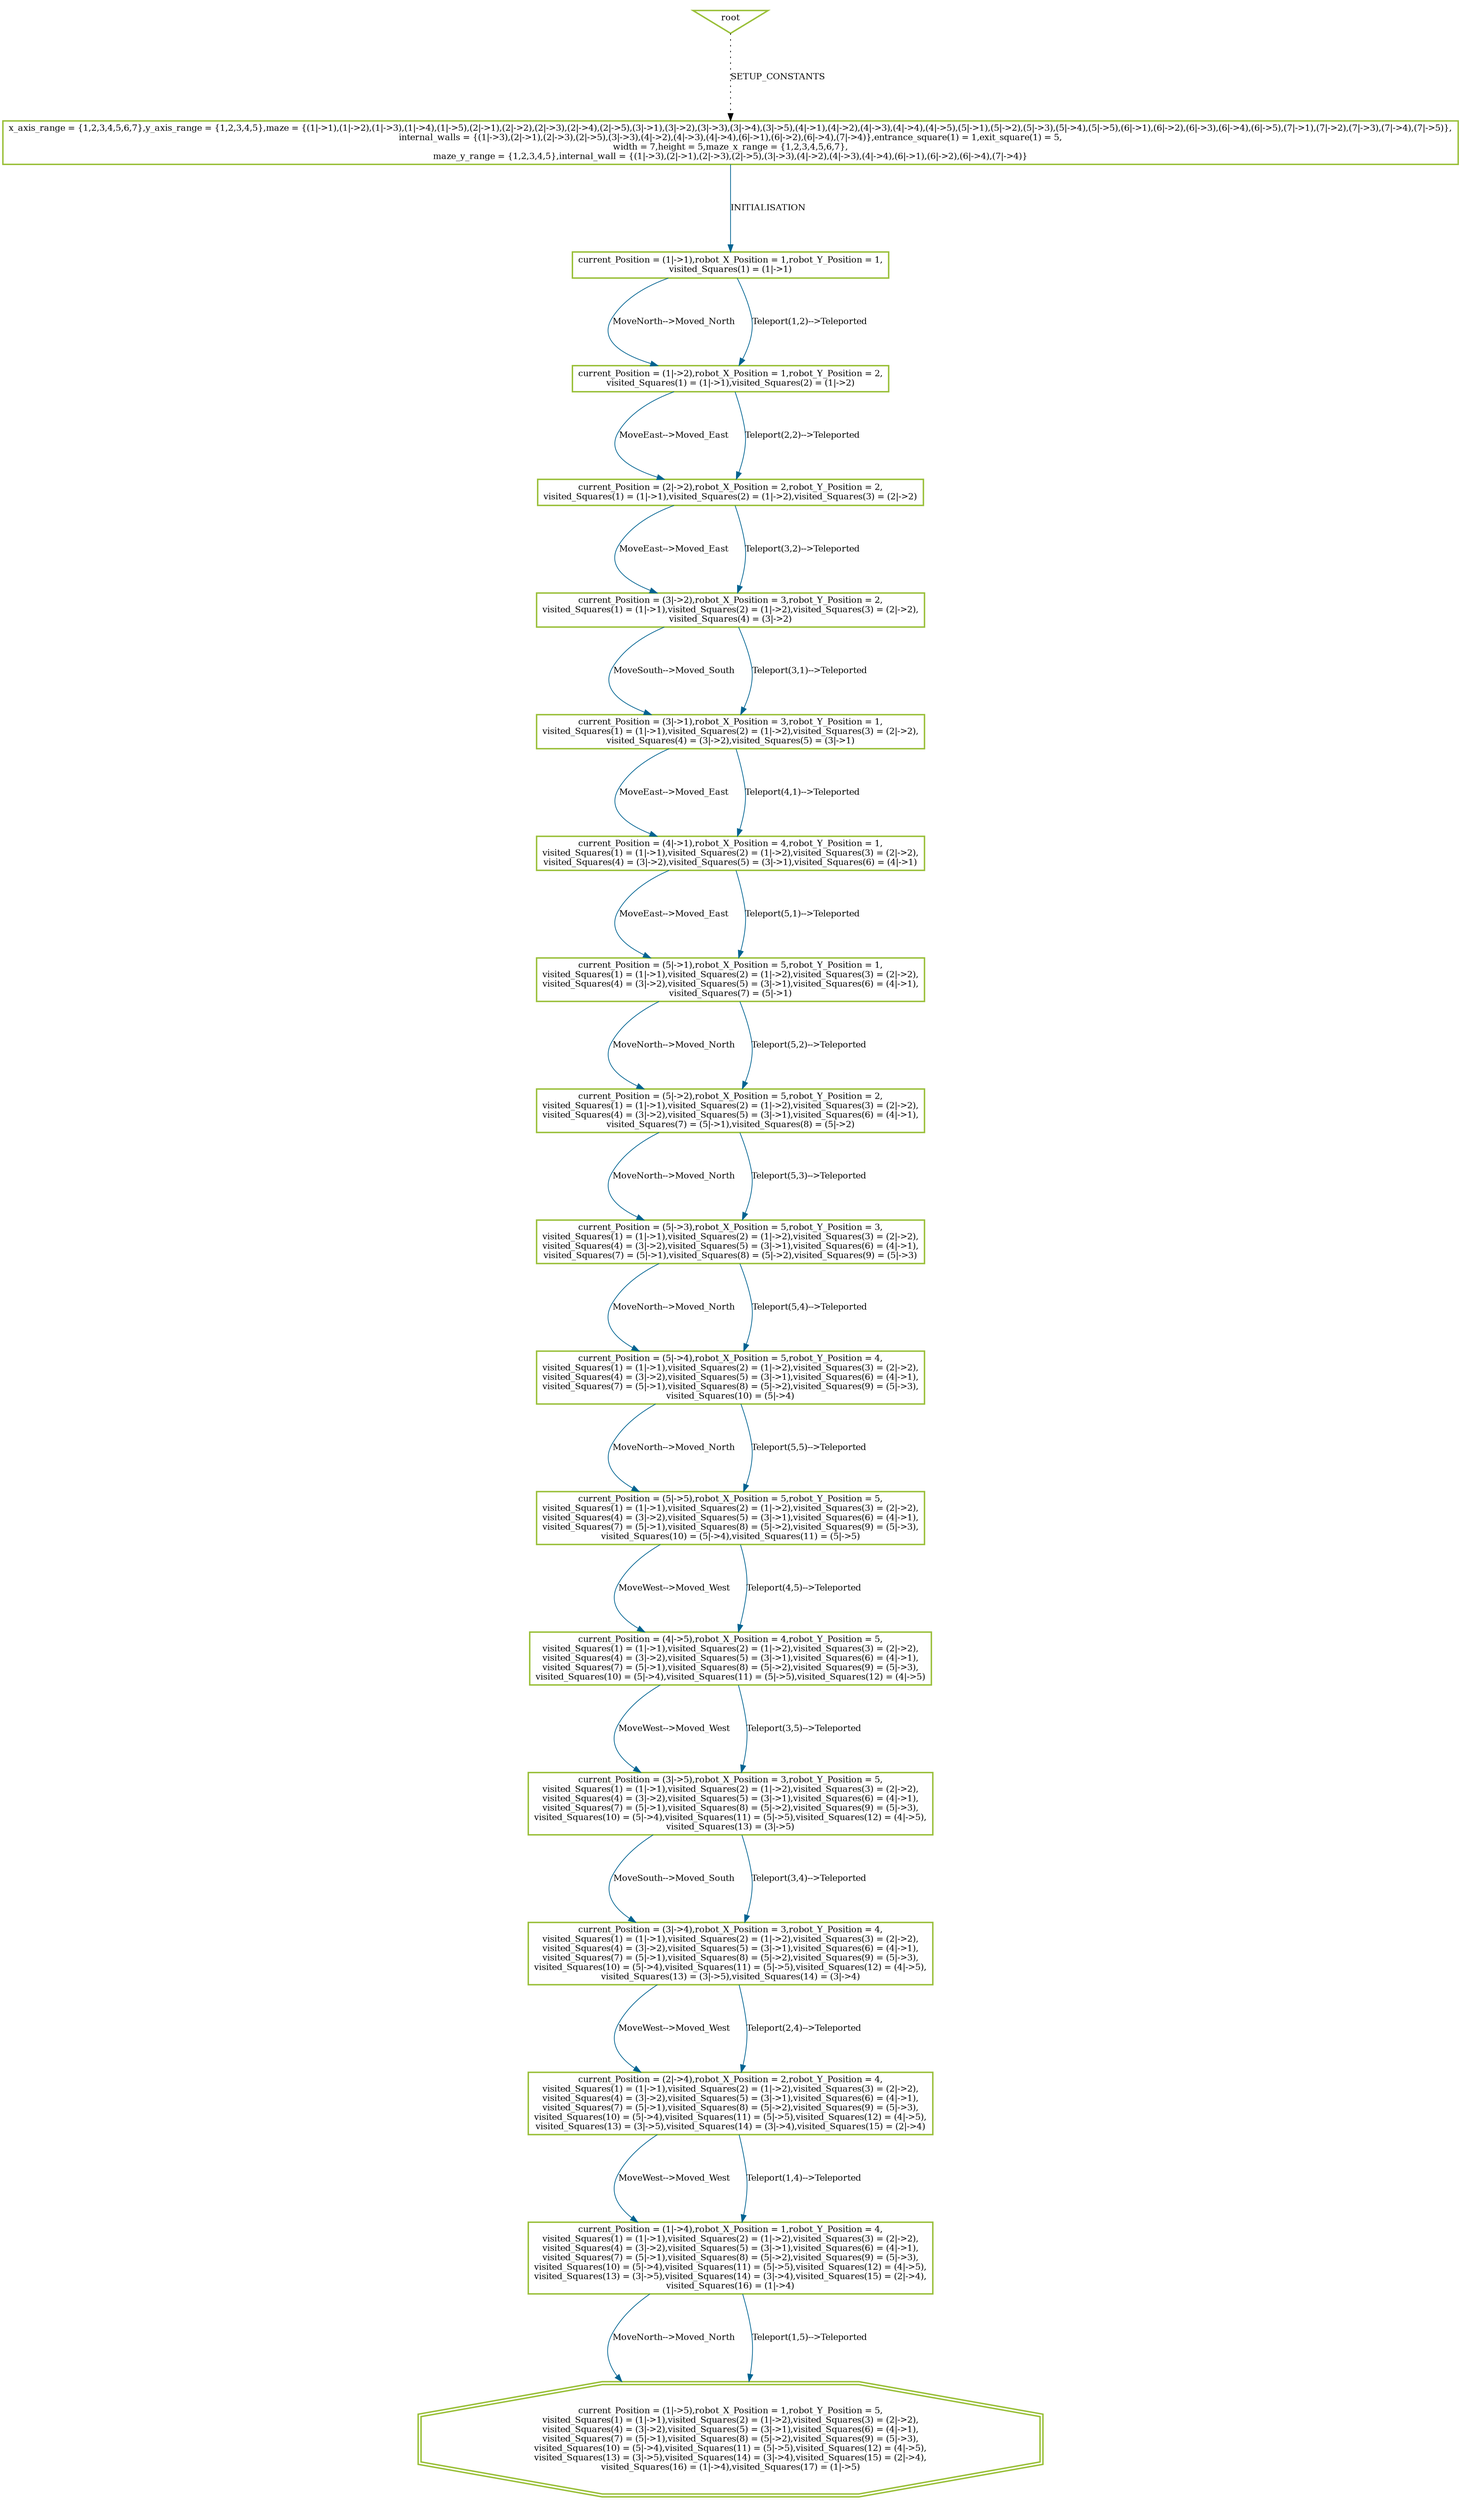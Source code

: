 digraph history {
graph [nodesep=1.5, ranksep=1.5];
0 [shape=box, color="#99BF38", fontsize=12, penwidth=2, label="x_axis_range = \{1,2,3,4,5,6,7\},y_axis_range = \{1,2,3,4,5\},maze = \{(1\|-\>1),(1\|-\>2),(1\|-\>3),(1\|-\>4),(1\|-\>5),(2\|-\>1),(2\|-\>2),(2\|-\>3),(2\|-\>4),(2\|-\>5),(3\|-\>1),(3\|-\>2),(3\|-\>3),(3\|-\>4),(3\|-\>5),(4\|-\>1),(4\|-\>2),(4\|-\>3),(4\|-\>4),(4\|-\>5),(5\|-\>1),(5\|-\>2),(5\|-\>3),(5\|-\>4),(5\|-\>5),(6\|-\>1),(6\|-\>2),(6\|-\>3),(6\|-\>4),(6\|-\>5),(7\|-\>1),(7\|-\>2),(7\|-\>3),(7\|-\>4),(7\|-\>5)\},\ninternal_walls = \{(1\|-\>3),(2\|-\>1),(2\|-\>3),(2\|-\>5),(3\|-\>3),(4\|-\>2),(4\|-\>3),(4\|-\>4),(6\|-\>1),(6\|-\>2),(6\|-\>4),(7\|-\>4)\},entrance_square(1) = 1,exit_square(1) = 5,\nwidth = 7,height = 5,maze_x_range = \{1,2,3,4,5,6,7\},\nmaze_y_range = \{1,2,3,4,5\},internal_wall = \{(1\|-\>3),(2\|-\>1),(2\|-\>3),(2\|-\>5),(3\|-\>3),(4\|-\>2),(4\|-\>3),(4\|-\>4),(6\|-\>1),(6\|-\>2),(6\|-\>4),(7\|-\>4)\}"];

1 [shape=box, color="#99BF38", fontsize=12, penwidth=2, label="current_Position = (1\|-\>1),robot_X_Position = 1,robot_Y_Position = 1,\nvisited_Squares(1) = (1\|-\>1)"];

2 [shape=box, color="#99BF38", fontsize=12, penwidth=2, label="current_Position = (1\|-\>2),robot_X_Position = 1,robot_Y_Position = 2,\nvisited_Squares(1) = (1\|-\>1),visited_Squares(2) = (1\|-\>2)"];

244 [shape=box, color="#99BF38", fontsize=12, penwidth=2, label="current_Position = (2\|-\>2),robot_X_Position = 2,robot_Y_Position = 2,\nvisited_Squares(1) = (1\|-\>1),visited_Squares(2) = (1\|-\>2),visited_Squares(3) = (2\|-\>2)"];

266 [shape=box, color="#99BF38", fontsize=12, penwidth=2, label="current_Position = (3\|-\>2),robot_X_Position = 3,robot_Y_Position = 2,\nvisited_Squares(1) = (1\|-\>1),visited_Squares(2) = (1\|-\>2),visited_Squares(3) = (2\|-\>2),\nvisited_Squares(4) = (3\|-\>2)"];

288 [shape=box, color="#99BF38", fontsize=12, penwidth=2, label="current_Position = (3\|-\>1),robot_X_Position = 3,robot_Y_Position = 1,\nvisited_Squares(1) = (1\|-\>1),visited_Squares(2) = (1\|-\>2),visited_Squares(3) = (2\|-\>2),\nvisited_Squares(4) = (3\|-\>2),visited_Squares(5) = (3\|-\>1)"];

311 [shape=box, color="#99BF38", fontsize=12, penwidth=2, label="current_Position = (4\|-\>1),robot_X_Position = 4,robot_Y_Position = 1,\nvisited_Squares(1) = (1\|-\>1),visited_Squares(2) = (1\|-\>2),visited_Squares(3) = (2\|-\>2),\nvisited_Squares(4) = (3\|-\>2),visited_Squares(5) = (3\|-\>1),visited_Squares(6) = (4\|-\>1)"];

332 [shape=box, color="#99BF38", fontsize=12, penwidth=2, label="current_Position = (5\|-\>1),robot_X_Position = 5,robot_Y_Position = 1,\nvisited_Squares(1) = (1\|-\>1),visited_Squares(2) = (1\|-\>2),visited_Squares(3) = (2\|-\>2),\nvisited_Squares(4) = (3\|-\>2),visited_Squares(5) = (3\|-\>1),visited_Squares(6) = (4\|-\>1),\nvisited_Squares(7) = (5\|-\>1)"];

354 [shape=box, color="#99BF38", fontsize=12, penwidth=2, label="current_Position = (5\|-\>2),robot_X_Position = 5,robot_Y_Position = 2,\nvisited_Squares(1) = (1\|-\>1),visited_Squares(2) = (1\|-\>2),visited_Squares(3) = (2\|-\>2),\nvisited_Squares(4) = (3\|-\>2),visited_Squares(5) = (3\|-\>1),visited_Squares(6) = (4\|-\>1),\nvisited_Squares(7) = (5\|-\>1),visited_Squares(8) = (5\|-\>2)"];

376 [shape=box, color="#99BF38", fontsize=12, penwidth=2, label="current_Position = (5\|-\>3),robot_X_Position = 5,robot_Y_Position = 3,\nvisited_Squares(1) = (1\|-\>1),visited_Squares(2) = (1\|-\>2),visited_Squares(3) = (2\|-\>2),\nvisited_Squares(4) = (3\|-\>2),visited_Squares(5) = (3\|-\>1),visited_Squares(6) = (4\|-\>1),\nvisited_Squares(7) = (5\|-\>1),visited_Squares(8) = (5\|-\>2),visited_Squares(9) = (5\|-\>3)"];

398 [shape=box, color="#99BF38", fontsize=12, penwidth=2, label="current_Position = (5\|-\>4),robot_X_Position = 5,robot_Y_Position = 4,\nvisited_Squares(1) = (1\|-\>1),visited_Squares(2) = (1\|-\>2),visited_Squares(3) = (2\|-\>2),\nvisited_Squares(4) = (3\|-\>2),visited_Squares(5) = (3\|-\>1),visited_Squares(6) = (4\|-\>1),\nvisited_Squares(7) = (5\|-\>1),visited_Squares(8) = (5\|-\>2),visited_Squares(9) = (5\|-\>3),\nvisited_Squares(10) = (5\|-\>4)"];

420 [shape=box, color="#99BF38", fontsize=12, penwidth=2, label="current_Position = (5\|-\>5),robot_X_Position = 5,robot_Y_Position = 5,\nvisited_Squares(1) = (1\|-\>1),visited_Squares(2) = (1\|-\>2),visited_Squares(3) = (2\|-\>2),\nvisited_Squares(4) = (3\|-\>2),visited_Squares(5) = (3\|-\>1),visited_Squares(6) = (4\|-\>1),\nvisited_Squares(7) = (5\|-\>1),visited_Squares(8) = (5\|-\>2),visited_Squares(9) = (5\|-\>3),\nvisited_Squares(10) = (5\|-\>4),visited_Squares(11) = (5\|-\>5)"];

444 [shape=box, color="#99BF38", fontsize=12, penwidth=2, label="current_Position = (4\|-\>5),robot_X_Position = 4,robot_Y_Position = 5,\nvisited_Squares(1) = (1\|-\>1),visited_Squares(2) = (1\|-\>2),visited_Squares(3) = (2\|-\>2),\nvisited_Squares(4) = (3\|-\>2),visited_Squares(5) = (3\|-\>1),visited_Squares(6) = (4\|-\>1),\nvisited_Squares(7) = (5\|-\>1),visited_Squares(8) = (5\|-\>2),visited_Squares(9) = (5\|-\>3),\nvisited_Squares(10) = (5\|-\>4),visited_Squares(11) = (5\|-\>5),visited_Squares(12) = (4\|-\>5)"];

465 [shape=box, color="#99BF38", fontsize=12, penwidth=2, label="current_Position = (3\|-\>5),robot_X_Position = 3,robot_Y_Position = 5,\nvisited_Squares(1) = (1\|-\>1),visited_Squares(2) = (1\|-\>2),visited_Squares(3) = (2\|-\>2),\nvisited_Squares(4) = (3\|-\>2),visited_Squares(5) = (3\|-\>1),visited_Squares(6) = (4\|-\>1),\nvisited_Squares(7) = (5\|-\>1),visited_Squares(8) = (5\|-\>2),visited_Squares(9) = (5\|-\>3),\nvisited_Squares(10) = (5\|-\>4),visited_Squares(11) = (5\|-\>5),visited_Squares(12) = (4\|-\>5),\nvisited_Squares(13) = (3\|-\>5)"];

487 [shape=box, color="#99BF38", fontsize=12, penwidth=2, label="current_Position = (3\|-\>4),robot_X_Position = 3,robot_Y_Position = 4,\nvisited_Squares(1) = (1\|-\>1),visited_Squares(2) = (1\|-\>2),visited_Squares(3) = (2\|-\>2),\nvisited_Squares(4) = (3\|-\>2),visited_Squares(5) = (3\|-\>1),visited_Squares(6) = (4\|-\>1),\nvisited_Squares(7) = (5\|-\>1),visited_Squares(8) = (5\|-\>2),visited_Squares(9) = (5\|-\>3),\nvisited_Squares(10) = (5\|-\>4),visited_Squares(11) = (5\|-\>5),visited_Squares(12) = (4\|-\>5),\nvisited_Squares(13) = (3\|-\>5),visited_Squares(14) = (3\|-\>4)"];

509 [shape=box, color="#99BF38", fontsize=12, penwidth=2, label="current_Position = (2\|-\>4),robot_X_Position = 2,robot_Y_Position = 4,\nvisited_Squares(1) = (1\|-\>1),visited_Squares(2) = (1\|-\>2),visited_Squares(3) = (2\|-\>2),\nvisited_Squares(4) = (3\|-\>2),visited_Squares(5) = (3\|-\>1),visited_Squares(6) = (4\|-\>1),\nvisited_Squares(7) = (5\|-\>1),visited_Squares(8) = (5\|-\>2),visited_Squares(9) = (5\|-\>3),\nvisited_Squares(10) = (5\|-\>4),visited_Squares(11) = (5\|-\>5),visited_Squares(12) = (4\|-\>5),\nvisited_Squares(13) = (3\|-\>5),visited_Squares(14) = (3\|-\>4),visited_Squares(15) = (2\|-\>4)"];

531 [shape=box, color="#99BF38", fontsize=12, penwidth=2, label="current_Position = (1\|-\>4),robot_X_Position = 1,robot_Y_Position = 4,\nvisited_Squares(1) = (1\|-\>1),visited_Squares(2) = (1\|-\>2),visited_Squares(3) = (2\|-\>2),\nvisited_Squares(4) = (3\|-\>2),visited_Squares(5) = (3\|-\>1),visited_Squares(6) = (4\|-\>1),\nvisited_Squares(7) = (5\|-\>1),visited_Squares(8) = (5\|-\>2),visited_Squares(9) = (5\|-\>3),\nvisited_Squares(10) = (5\|-\>4),visited_Squares(11) = (5\|-\>5),visited_Squares(12) = (4\|-\>5),\nvisited_Squares(13) = (3\|-\>5),visited_Squares(14) = (3\|-\>4),visited_Squares(15) = (2\|-\>4),\nvisited_Squares(16) = (1\|-\>4)"];

552 [shape=doubleoctagon, color="#99BF38", fontsize=12, penwidth=2, label="current_Position = (1\|-\>5),robot_X_Position = 1,robot_Y_Position = 5,\nvisited_Squares(1) = (1\|-\>1),visited_Squares(2) = (1\|-\>2),visited_Squares(3) = (2\|-\>2),\nvisited_Squares(4) = (3\|-\>2),visited_Squares(5) = (3\|-\>1),visited_Squares(6) = (4\|-\>1),\nvisited_Squares(7) = (5\|-\>1),visited_Squares(8) = (5\|-\>2),visited_Squares(9) = (5\|-\>3),\nvisited_Squares(10) = (5\|-\>4),visited_Squares(11) = (5\|-\>5),visited_Squares(12) = (4\|-\>5),\nvisited_Squares(13) = (3\|-\>5),visited_Squares(14) = (3\|-\>4),visited_Squares(15) = (2\|-\>4),\nvisited_Squares(16) = (1\|-\>4),visited_Squares(17) = (1\|-\>5)"];

root [shape=invtriangle, color="#99BF38", fontsize=12, penwidth=2, label="root"];

root -> 0 [style = dotted, color = black, label="SETUP_CONSTANTS", fontsize=12];

0 -> 1 [color = "#006391", label="INITIALISATION", fontsize=12];

1 -> 2 [color = "#006391", label="MoveNorth--\>Moved_North", fontsize=12];
1 -> 2 [color = "#006391", label="Teleport(1,2)--\>Teleported", fontsize=12];

2 -> 244 [color = "#006391", label="MoveEast--\>Moved_East", fontsize=12];
2 -> 244 [color = "#006391", label="Teleport(2,2)--\>Teleported", fontsize=12];

244 -> 266 [color = "#006391", label="MoveEast--\>Moved_East", fontsize=12];
244 -> 266 [color = "#006391", label="Teleport(3,2)--\>Teleported", fontsize=12];

266 -> 288 [color = "#006391", label="MoveSouth--\>Moved_South", fontsize=12];
266 -> 288 [color = "#006391", label="Teleport(3,1)--\>Teleported", fontsize=12];

288 -> 311 [color = "#006391", label="MoveEast--\>Moved_East", fontsize=12];
288 -> 311 [color = "#006391", label="Teleport(4,1)--\>Teleported", fontsize=12];

311 -> 332 [color = "#006391", label="MoveEast--\>Moved_East", fontsize=12];
311 -> 332 [color = "#006391", label="Teleport(5,1)--\>Teleported", fontsize=12];

332 -> 354 [color = "#006391", label="MoveNorth--\>Moved_North", fontsize=12];
332 -> 354 [color = "#006391", label="Teleport(5,2)--\>Teleported", fontsize=12];

354 -> 376 [color = "#006391", label="MoveNorth--\>Moved_North", fontsize=12];
354 -> 376 [color = "#006391", label="Teleport(5,3)--\>Teleported", fontsize=12];

376 -> 398 [color = "#006391", label="MoveNorth--\>Moved_North", fontsize=12];
376 -> 398 [color = "#006391", label="Teleport(5,4)--\>Teleported", fontsize=12];

398 -> 420 [color = "#006391", label="MoveNorth--\>Moved_North", fontsize=12];
398 -> 420 [color = "#006391", label="Teleport(5,5)--\>Teleported", fontsize=12];

420 -> 444 [color = "#006391", label="MoveWest--\>Moved_West", fontsize=12];
420 -> 444 [color = "#006391", label="Teleport(4,5)--\>Teleported", fontsize=12];

444 -> 465 [color = "#006391", label="MoveWest--\>Moved_West", fontsize=12];
444 -> 465 [color = "#006391", label="Teleport(3,5)--\>Teleported", fontsize=12];

465 -> 487 [color = "#006391", label="MoveSouth--\>Moved_South", fontsize=12];
465 -> 487 [color = "#006391", label="Teleport(3,4)--\>Teleported", fontsize=12];

487 -> 509 [color = "#006391", label="MoveWest--\>Moved_West", fontsize=12];
487 -> 509 [color = "#006391", label="Teleport(2,4)--\>Teleported", fontsize=12];

509 -> 531 [color = "#006391", label="MoveWest--\>Moved_West", fontsize=12];
509 -> 531 [color = "#006391", label="Teleport(1,4)--\>Teleported", fontsize=12];

531 -> 552 [color = "#006391", label="MoveNorth--\>Moved_North", fontsize=12];
531 -> 552 [color = "#006391", label="Teleport(1,5)--\>Teleported", fontsize=12];

}
